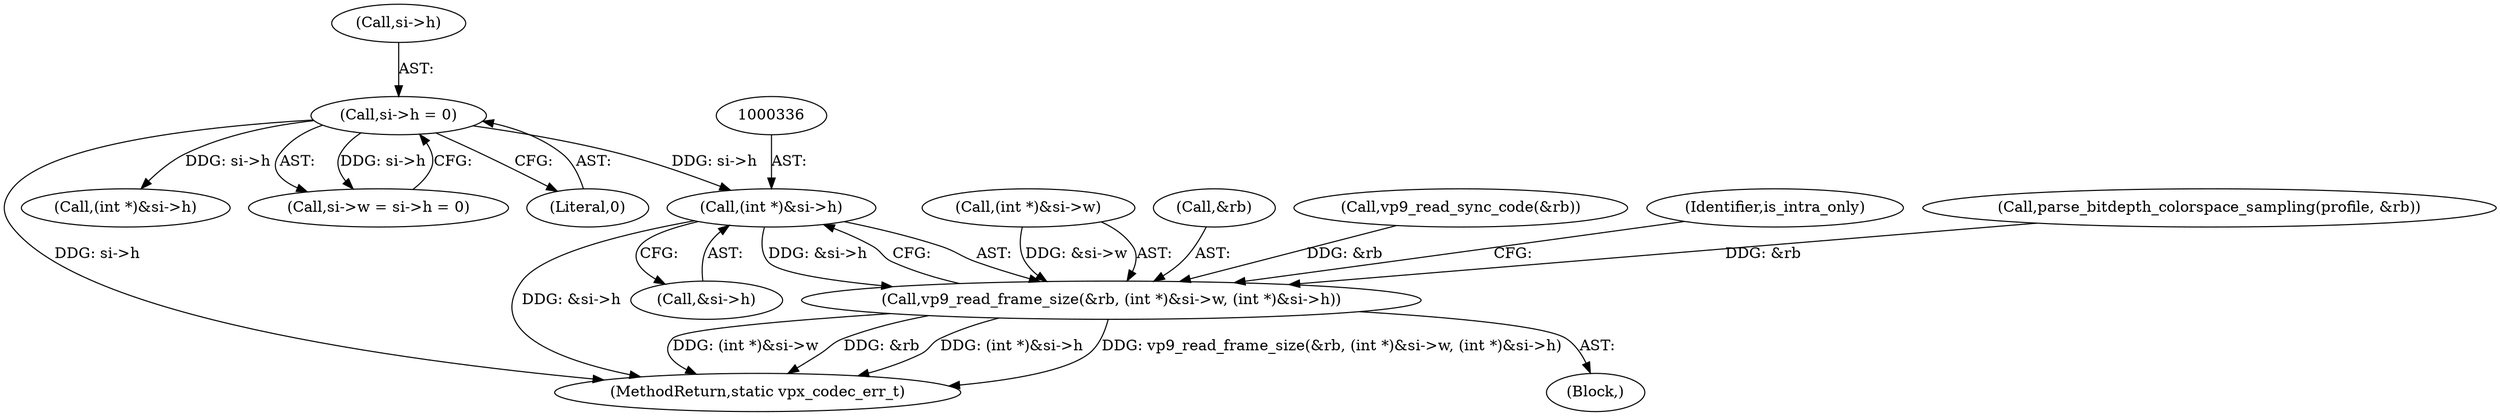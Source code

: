 digraph "0_Android_4974dcbd0289a2530df2ee2a25b5f92775df80da@pointer" {
"1000335" [label="(Call,(int *)&si->h)"];
"1000141" [label="(Call,si->h = 0)"];
"1000326" [label="(Call,vp9_read_frame_size(&rb, (int *)&si->w, (int *)&si->h))"];
"1000329" [label="(Call,(int *)&si->w)"];
"1000300" [label="(Block,)"];
"1000335" [label="(Call,(int *)&si->h)"];
"1000142" [label="(Call,si->h)"];
"1000327" [label="(Call,&rb)"];
"1000303" [label="(Call,vp9_read_sync_code(&rb))"];
"1000141" [label="(Call,si->h = 0)"];
"1000351" [label="(MethodReturn,static vpx_codec_err_t)"];
"1000274" [label="(Call,(int *)&si->h)"];
"1000343" [label="(Identifier,is_intra_only)"];
"1000315" [label="(Call,parse_bitdepth_colorspace_sampling(profile, &rb))"];
"1000137" [label="(Call,si->w = si->h = 0)"];
"1000337" [label="(Call,&si->h)"];
"1000145" [label="(Literal,0)"];
"1000326" [label="(Call,vp9_read_frame_size(&rb, (int *)&si->w, (int *)&si->h))"];
"1000335" -> "1000326"  [label="AST: "];
"1000335" -> "1000337"  [label="CFG: "];
"1000336" -> "1000335"  [label="AST: "];
"1000337" -> "1000335"  [label="AST: "];
"1000326" -> "1000335"  [label="CFG: "];
"1000335" -> "1000351"  [label="DDG: &si->h"];
"1000335" -> "1000326"  [label="DDG: &si->h"];
"1000141" -> "1000335"  [label="DDG: si->h"];
"1000141" -> "1000137"  [label="AST: "];
"1000141" -> "1000145"  [label="CFG: "];
"1000142" -> "1000141"  [label="AST: "];
"1000145" -> "1000141"  [label="AST: "];
"1000137" -> "1000141"  [label="CFG: "];
"1000141" -> "1000351"  [label="DDG: si->h"];
"1000141" -> "1000137"  [label="DDG: si->h"];
"1000141" -> "1000274"  [label="DDG: si->h"];
"1000326" -> "1000300"  [label="AST: "];
"1000327" -> "1000326"  [label="AST: "];
"1000329" -> "1000326"  [label="AST: "];
"1000343" -> "1000326"  [label="CFG: "];
"1000326" -> "1000351"  [label="DDG: vp9_read_frame_size(&rb, (int *)&si->w, (int *)&si->h)"];
"1000326" -> "1000351"  [label="DDG: (int *)&si->w"];
"1000326" -> "1000351"  [label="DDG: &rb"];
"1000326" -> "1000351"  [label="DDG: (int *)&si->h"];
"1000303" -> "1000326"  [label="DDG: &rb"];
"1000315" -> "1000326"  [label="DDG: &rb"];
"1000329" -> "1000326"  [label="DDG: &si->w"];
}
